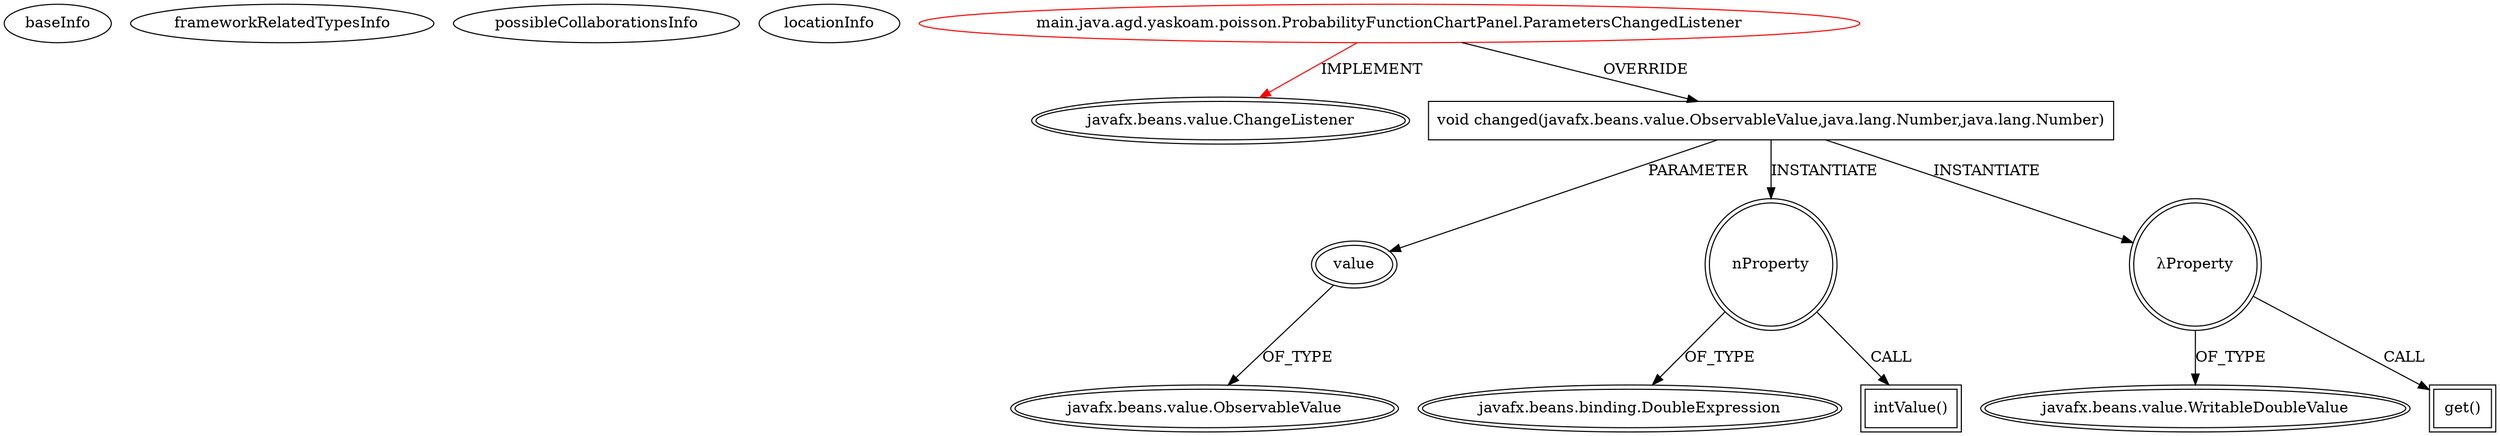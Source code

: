 digraph {
baseInfo[graphId=1781,category="extension_graph",isAnonymous=false,possibleRelation=false]
frameworkRelatedTypesInfo[0="javafx.beans.value.ChangeListener"]
possibleCollaborationsInfo[]
locationInfo[projectName="alexei-yasko-PoissonDistributionDemo",filePath="/alexei-yasko-PoissonDistributionDemo/PoissonDistributionDemo-master/src/main/java/agd/yaskoam/poisson/ProbabilityFunctionChartPanel.java",contextSignature="ParametersChangedListener",graphId="1781"]
0[label="main.java.agd.yaskoam.poisson.ProbabilityFunctionChartPanel.ParametersChangedListener",vertexType="ROOT_CLIENT_CLASS_DECLARATION",isFrameworkType=false,color=red]
1[label="javafx.beans.value.ChangeListener",vertexType="FRAMEWORK_INTERFACE_TYPE",isFrameworkType=true,peripheries=2]
2[label="void changed(javafx.beans.value.ObservableValue,java.lang.Number,java.lang.Number)",vertexType="OVERRIDING_METHOD_DECLARATION",isFrameworkType=false,shape=box]
3[label="value",vertexType="PARAMETER_DECLARATION",isFrameworkType=true,peripheries=2]
4[label="javafx.beans.value.ObservableValue",vertexType="FRAMEWORK_INTERFACE_TYPE",isFrameworkType=true,peripheries=2]
5[label="nProperty",vertexType="VARIABLE_EXPRESION",isFrameworkType=true,peripheries=2,shape=circle]
7[label="javafx.beans.binding.DoubleExpression",vertexType="FRAMEWORK_CLASS_TYPE",isFrameworkType=true,peripheries=2]
6[label="intValue()",vertexType="INSIDE_CALL",isFrameworkType=true,peripheries=2,shape=box]
8[label="λProperty",vertexType="VARIABLE_EXPRESION",isFrameworkType=true,peripheries=2,shape=circle]
10[label="javafx.beans.value.WritableDoubleValue",vertexType="FRAMEWORK_INTERFACE_TYPE",isFrameworkType=true,peripheries=2]
9[label="get()",vertexType="INSIDE_CALL",isFrameworkType=true,peripheries=2,shape=box]
0->1[label="IMPLEMENT",color=red]
0->2[label="OVERRIDE"]
3->4[label="OF_TYPE"]
2->3[label="PARAMETER"]
2->5[label="INSTANTIATE"]
5->7[label="OF_TYPE"]
5->6[label="CALL"]
2->8[label="INSTANTIATE"]
8->10[label="OF_TYPE"]
8->9[label="CALL"]
}
